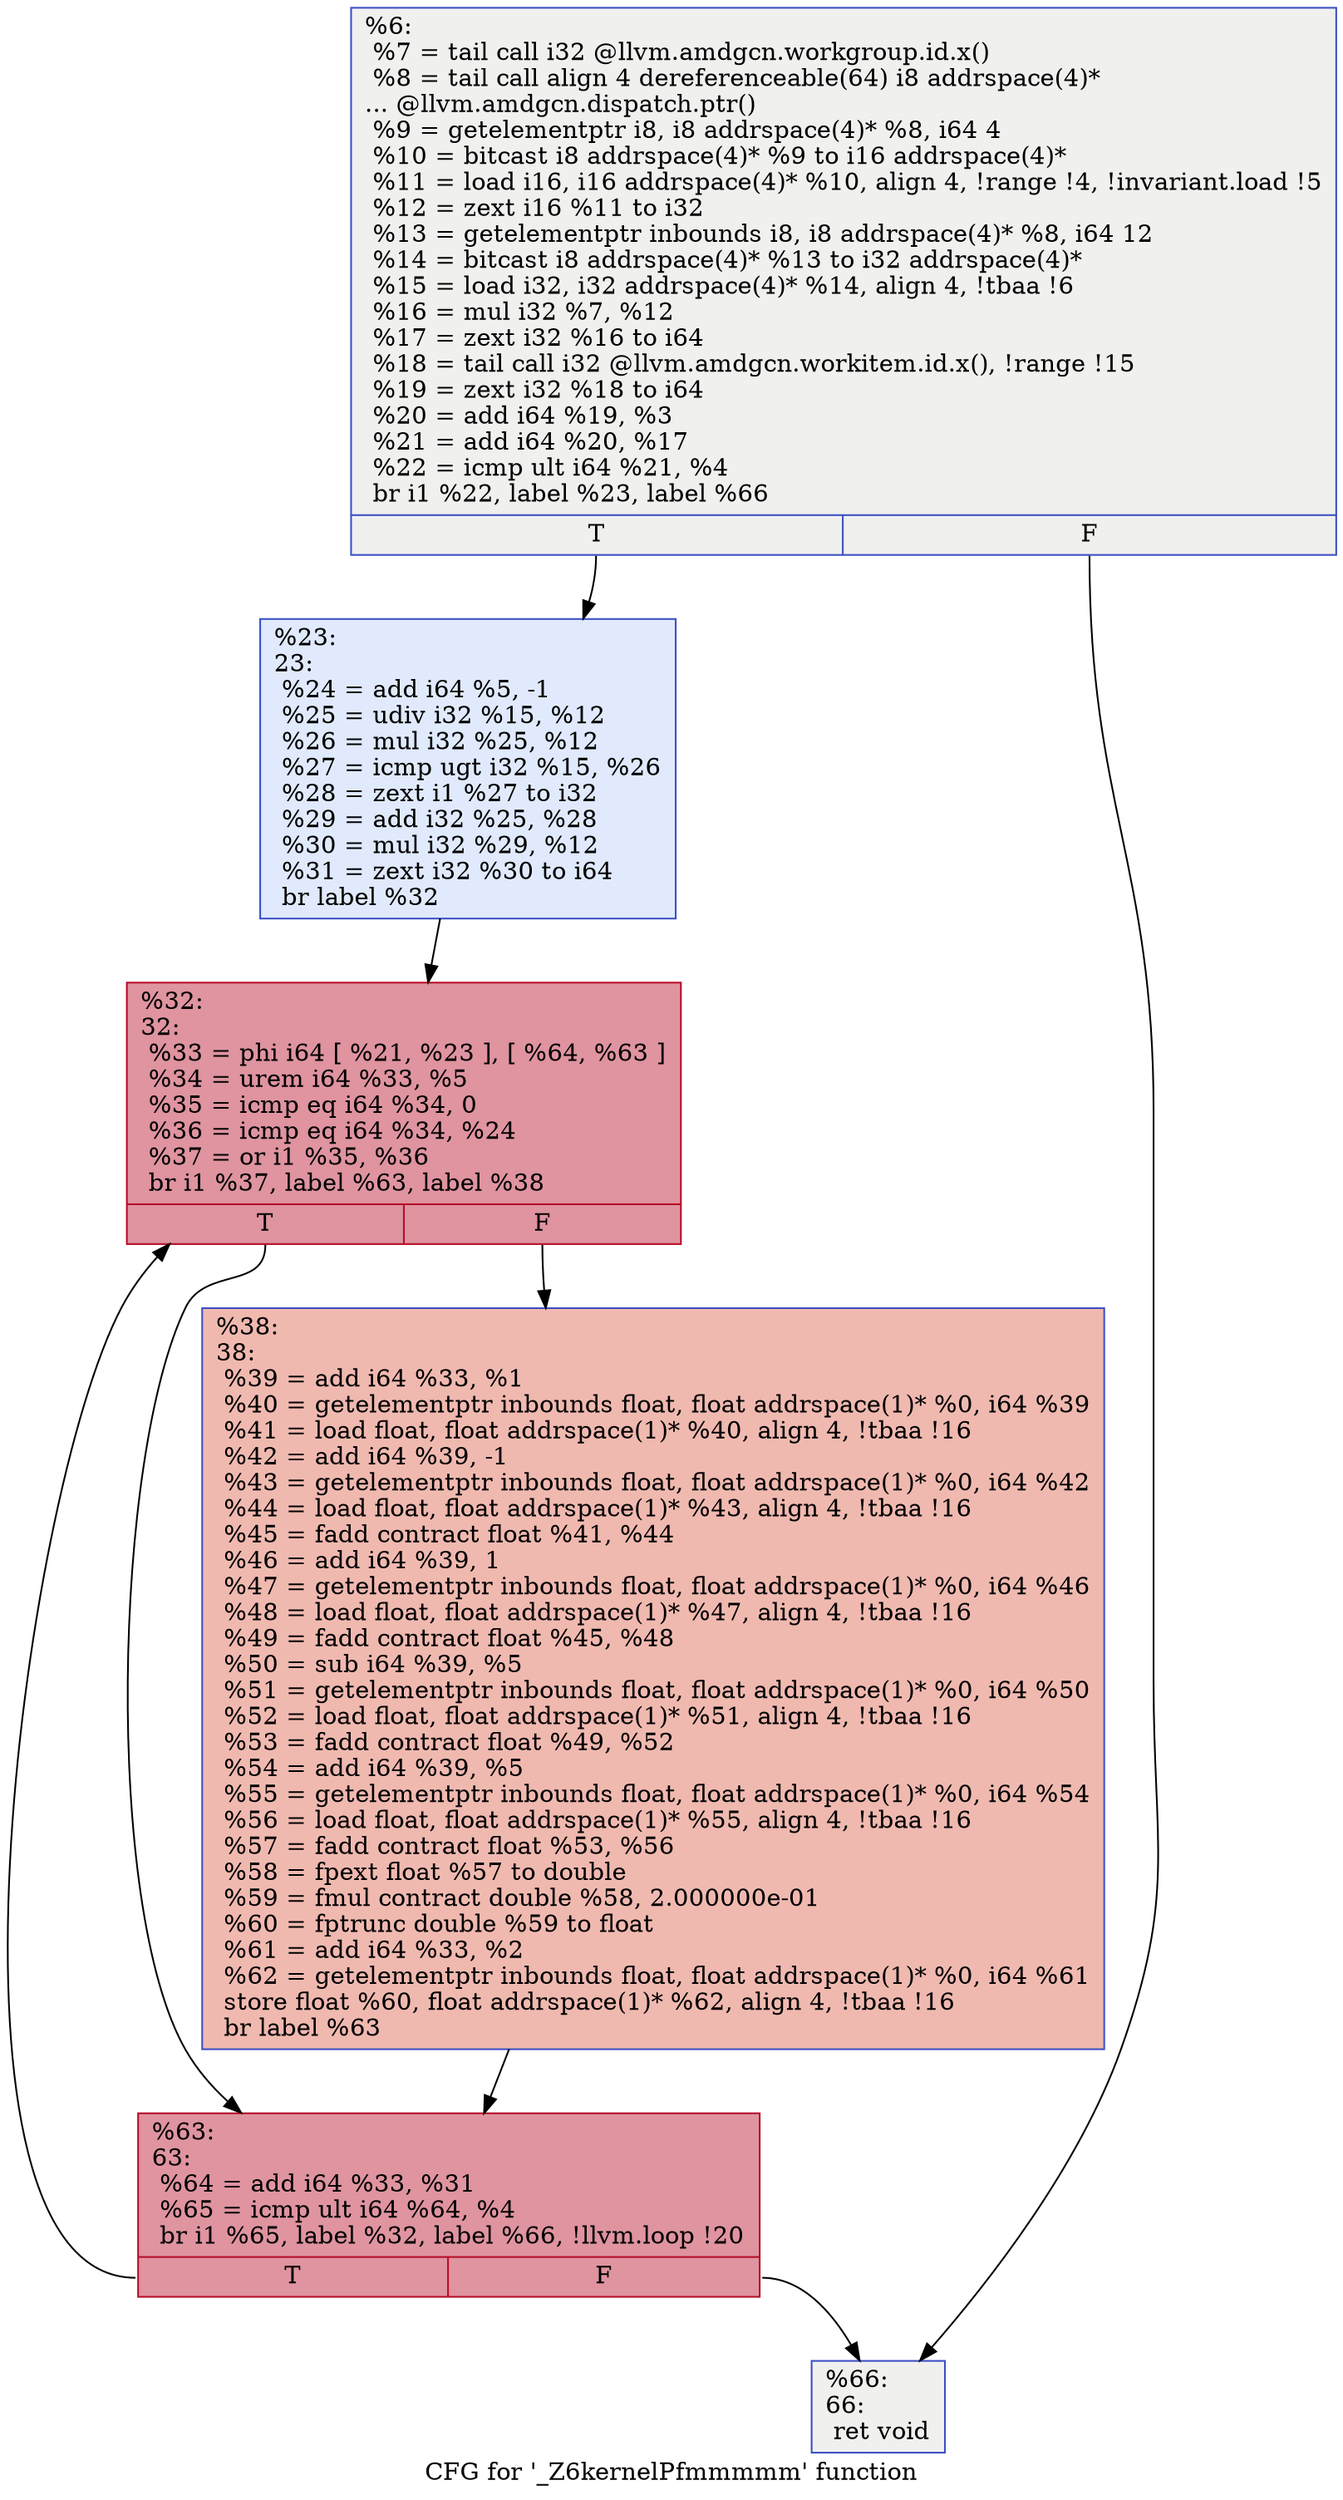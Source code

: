 digraph "CFG for '_Z6kernelPfmmmmm' function" {
	label="CFG for '_Z6kernelPfmmmmm' function";

	Node0x5d18960 [shape=record,color="#3d50c3ff", style=filled, fillcolor="#dedcdb70",label="{%6:\l  %7 = tail call i32 @llvm.amdgcn.workgroup.id.x()\l  %8 = tail call align 4 dereferenceable(64) i8 addrspace(4)*\l... @llvm.amdgcn.dispatch.ptr()\l  %9 = getelementptr i8, i8 addrspace(4)* %8, i64 4\l  %10 = bitcast i8 addrspace(4)* %9 to i16 addrspace(4)*\l  %11 = load i16, i16 addrspace(4)* %10, align 4, !range !4, !invariant.load !5\l  %12 = zext i16 %11 to i32\l  %13 = getelementptr inbounds i8, i8 addrspace(4)* %8, i64 12\l  %14 = bitcast i8 addrspace(4)* %13 to i32 addrspace(4)*\l  %15 = load i32, i32 addrspace(4)* %14, align 4, !tbaa !6\l  %16 = mul i32 %7, %12\l  %17 = zext i32 %16 to i64\l  %18 = tail call i32 @llvm.amdgcn.workitem.id.x(), !range !15\l  %19 = zext i32 %18 to i64\l  %20 = add i64 %19, %3\l  %21 = add i64 %20, %17\l  %22 = icmp ult i64 %21, %4\l  br i1 %22, label %23, label %66\l|{<s0>T|<s1>F}}"];
	Node0x5d18960:s0 -> Node0x5d1ad30;
	Node0x5d18960:s1 -> Node0x5d1adc0;
	Node0x5d1ad30 [shape=record,color="#3d50c3ff", style=filled, fillcolor="#b9d0f970",label="{%23:\l23:                                               \l  %24 = add i64 %5, -1\l  %25 = udiv i32 %15, %12\l  %26 = mul i32 %25, %12\l  %27 = icmp ugt i32 %15, %26\l  %28 = zext i1 %27 to i32\l  %29 = add i32 %25, %28\l  %30 = mul i32 %29, %12\l  %31 = zext i32 %30 to i64\l  br label %32\l}"];
	Node0x5d1ad30 -> Node0x5d1b340;
	Node0x5d1b340 [shape=record,color="#b70d28ff", style=filled, fillcolor="#b70d2870",label="{%32:\l32:                                               \l  %33 = phi i64 [ %21, %23 ], [ %64, %63 ]\l  %34 = urem i64 %33, %5\l  %35 = icmp eq i64 %34, 0\l  %36 = icmp eq i64 %34, %24\l  %37 = or i1 %35, %36\l  br i1 %37, label %63, label %38\l|{<s0>T|<s1>F}}"];
	Node0x5d1b340:s0 -> Node0x5d1a6e0;
	Node0x5d1b340:s1 -> Node0x5d1b8e0;
	Node0x5d1b8e0 [shape=record,color="#3d50c3ff", style=filled, fillcolor="#de614d70",label="{%38:\l38:                                               \l  %39 = add i64 %33, %1\l  %40 = getelementptr inbounds float, float addrspace(1)* %0, i64 %39\l  %41 = load float, float addrspace(1)* %40, align 4, !tbaa !16\l  %42 = add i64 %39, -1\l  %43 = getelementptr inbounds float, float addrspace(1)* %0, i64 %42\l  %44 = load float, float addrspace(1)* %43, align 4, !tbaa !16\l  %45 = fadd contract float %41, %44\l  %46 = add i64 %39, 1\l  %47 = getelementptr inbounds float, float addrspace(1)* %0, i64 %46\l  %48 = load float, float addrspace(1)* %47, align 4, !tbaa !16\l  %49 = fadd contract float %45, %48\l  %50 = sub i64 %39, %5\l  %51 = getelementptr inbounds float, float addrspace(1)* %0, i64 %50\l  %52 = load float, float addrspace(1)* %51, align 4, !tbaa !16\l  %53 = fadd contract float %49, %52\l  %54 = add i64 %39, %5\l  %55 = getelementptr inbounds float, float addrspace(1)* %0, i64 %54\l  %56 = load float, float addrspace(1)* %55, align 4, !tbaa !16\l  %57 = fadd contract float %53, %56\l  %58 = fpext float %57 to double\l  %59 = fmul contract double %58, 2.000000e-01\l  %60 = fptrunc double %59 to float\l  %61 = add i64 %33, %2\l  %62 = getelementptr inbounds float, float addrspace(1)* %0, i64 %61\l  store float %60, float addrspace(1)* %62, align 4, !tbaa !16\l  br label %63\l}"];
	Node0x5d1b8e0 -> Node0x5d1a6e0;
	Node0x5d1a6e0 [shape=record,color="#b70d28ff", style=filled, fillcolor="#b70d2870",label="{%63:\l63:                                               \l  %64 = add i64 %33, %31\l  %65 = icmp ult i64 %64, %4\l  br i1 %65, label %32, label %66, !llvm.loop !20\l|{<s0>T|<s1>F}}"];
	Node0x5d1a6e0:s0 -> Node0x5d1b340;
	Node0x5d1a6e0:s1 -> Node0x5d1adc0;
	Node0x5d1adc0 [shape=record,color="#3d50c3ff", style=filled, fillcolor="#dedcdb70",label="{%66:\l66:                                               \l  ret void\l}"];
}
